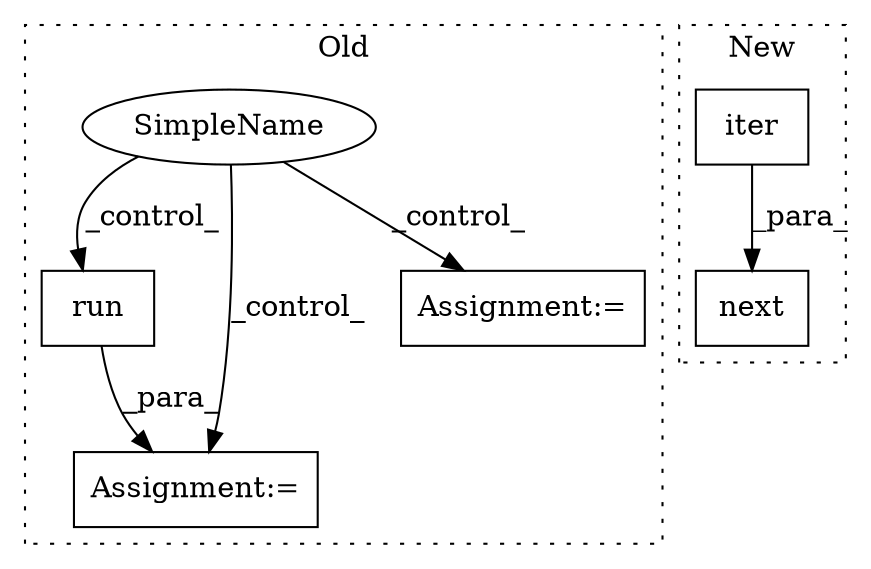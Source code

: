digraph G {
subgraph cluster0 {
1 [label="run" a="32" s="4606,4615" l="4,1" shape="box"];
3 [label="Assignment:=" a="7" s="4600" l="1" shape="box"];
5 [label="SimpleName" a="42" s="" l="" shape="ellipse"];
6 [label="Assignment:=" a="7" s="4655" l="1" shape="box"];
label = "Old";
style="dotted";
}
subgraph cluster1 {
2 [label="iter" a="32" s="4677,4690" l="5,1" shape="box"];
4 [label="next" a="32" s="4771,4783" l="5,1" shape="box"];
label = "New";
style="dotted";
}
1 -> 3 [label="_para_"];
2 -> 4 [label="_para_"];
5 -> 6 [label="_control_"];
5 -> 1 [label="_control_"];
5 -> 3 [label="_control_"];
}